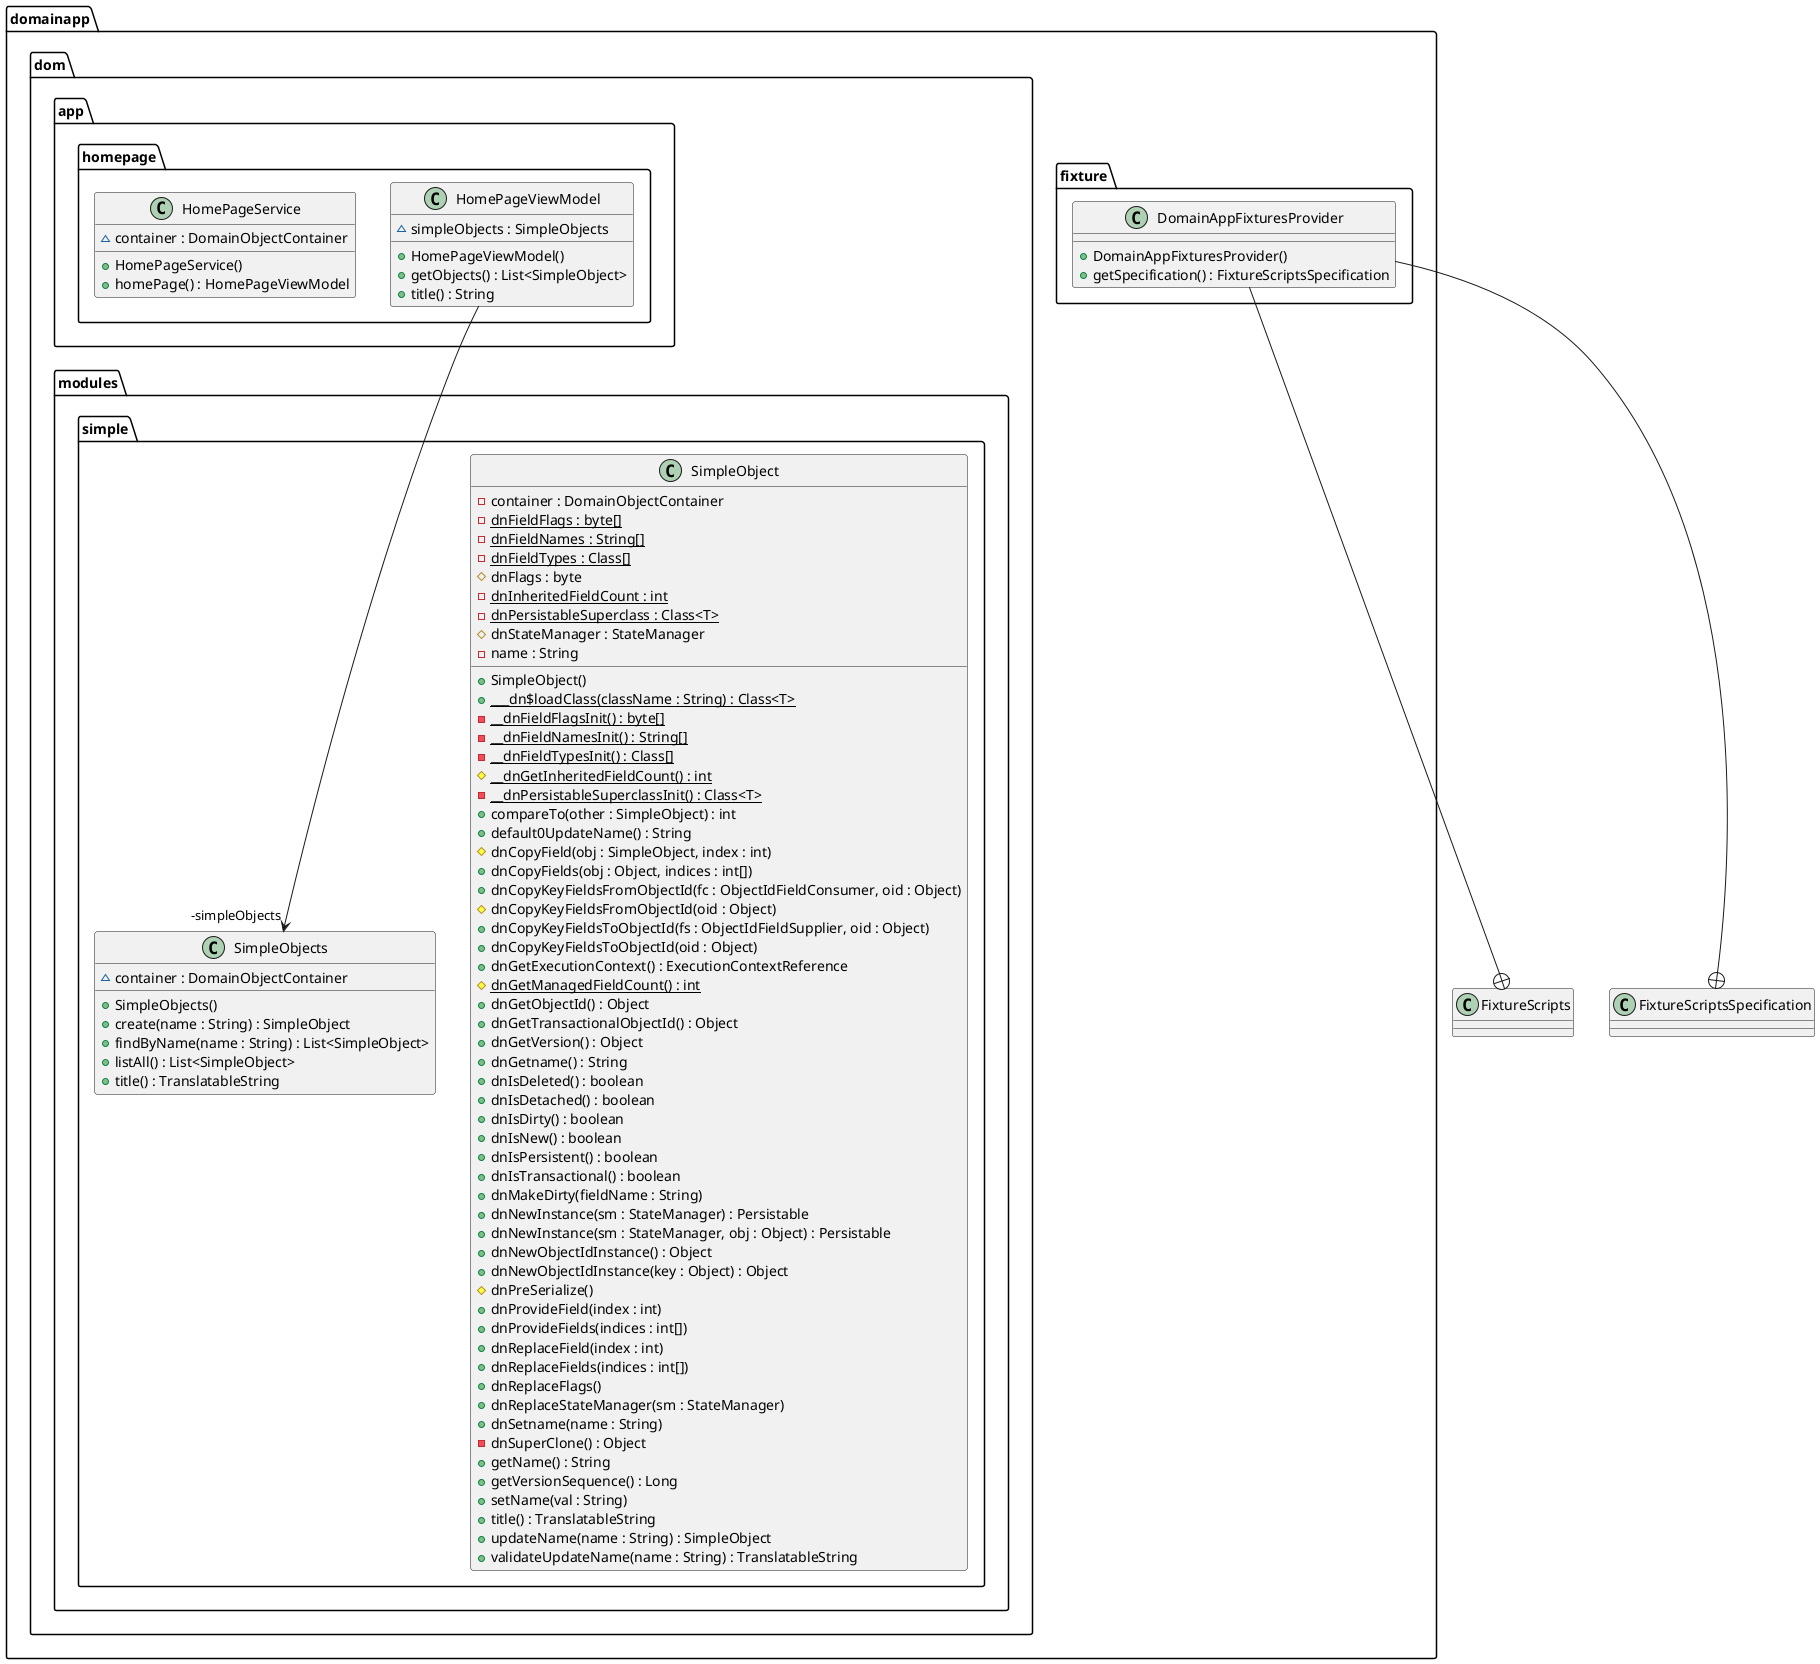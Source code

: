 @startuml
package domainapp.dom.app.homepage {
  class HomePageViewModel {
    ~ simpleObjects : SimpleObjects
    + HomePageViewModel()
    + getObjects() : List<SimpleObject>
    + title() : String
  }
  class HomePageService {
    ~ container : DomainObjectContainer
    + HomePageService()
    + homePage() : HomePageViewModel
  }
}
package domainapp.dom.modules.simple {
  class SimpleObject {
    - container : DomainObjectContainer
    - dnFieldFlags : byte[] {static}
    - dnFieldNames : String[] {static}
    - dnFieldTypes : Class[] {static}
    # dnFlags : byte
    - dnInheritedFieldCount : int {static}
    - dnPersistableSuperclass : Class<T> {static}
    # dnStateManager : StateManager
    - name : String
    + SimpleObject()
    + ___dn$loadClass(className : String) : Class<T> {static}
    - __dnFieldFlagsInit() : byte[] {static}
    - __dnFieldNamesInit() : String[] {static}
    - __dnFieldTypesInit() : Class[] {static}
    # __dnGetInheritedFieldCount() : int {static}
    - __dnPersistableSuperclassInit() : Class<T> {static}
    + compareTo(other : SimpleObject) : int
    + default0UpdateName() : String
    # dnCopyField(obj : SimpleObject, index : int)
    + dnCopyFields(obj : Object, indices : int[])
    + dnCopyKeyFieldsFromObjectId(fc : ObjectIdFieldConsumer, oid : Object)
    # dnCopyKeyFieldsFromObjectId(oid : Object)
    + dnCopyKeyFieldsToObjectId(fs : ObjectIdFieldSupplier, oid : Object)
    + dnCopyKeyFieldsToObjectId(oid : Object)
    + dnGetExecutionContext() : ExecutionContextReference
    # dnGetManagedFieldCount() : int {static}
    + dnGetObjectId() : Object
    + dnGetTransactionalObjectId() : Object
    + dnGetVersion() : Object
    + dnGetname() : String
    + dnIsDeleted() : boolean
    + dnIsDetached() : boolean
    + dnIsDirty() : boolean
    + dnIsNew() : boolean
    + dnIsPersistent() : boolean
    + dnIsTransactional() : boolean
    + dnMakeDirty(fieldName : String)
    + dnNewInstance(sm : StateManager) : Persistable
    + dnNewInstance(sm : StateManager, obj : Object) : Persistable
    + dnNewObjectIdInstance() : Object
    + dnNewObjectIdInstance(key : Object) : Object
    # dnPreSerialize()
    + dnProvideField(index : int)
    + dnProvideFields(indices : int[])
    + dnReplaceField(index : int)
    + dnReplaceFields(indices : int[])
    + dnReplaceFlags()
    + dnReplaceStateManager(sm : StateManager)
    + dnSetname(name : String)
    - dnSuperClone() : Object
    + getName() : String
    + getVersionSequence() : Long
    + setName(val : String)
    + title() : TranslatableString
    + updateName(name : String) : SimpleObject
    + validateUpdateName(name : String) : TranslatableString
  }
  class SimpleObjects {
    ~ container : DomainObjectContainer
    + SimpleObjects()
    + create(name : String) : SimpleObject
    + findByName(name : String) : List<SimpleObject>
    + listAll() : List<SimpleObject>
    + title() : TranslatableString
  }
}
package domainapp.fixture {
  class DomainAppFixturesProvider {
    + DomainAppFixturesProvider()
    + getSpecification() : FixtureScriptsSpecification
  }
}
DomainAppFixturesProvider --+ FixtureScripts
DomainAppFixturesProvider --+ FixtureScriptsSpecification
HomePageViewModel -->  "-simpleObjects" SimpleObjects
@enduml